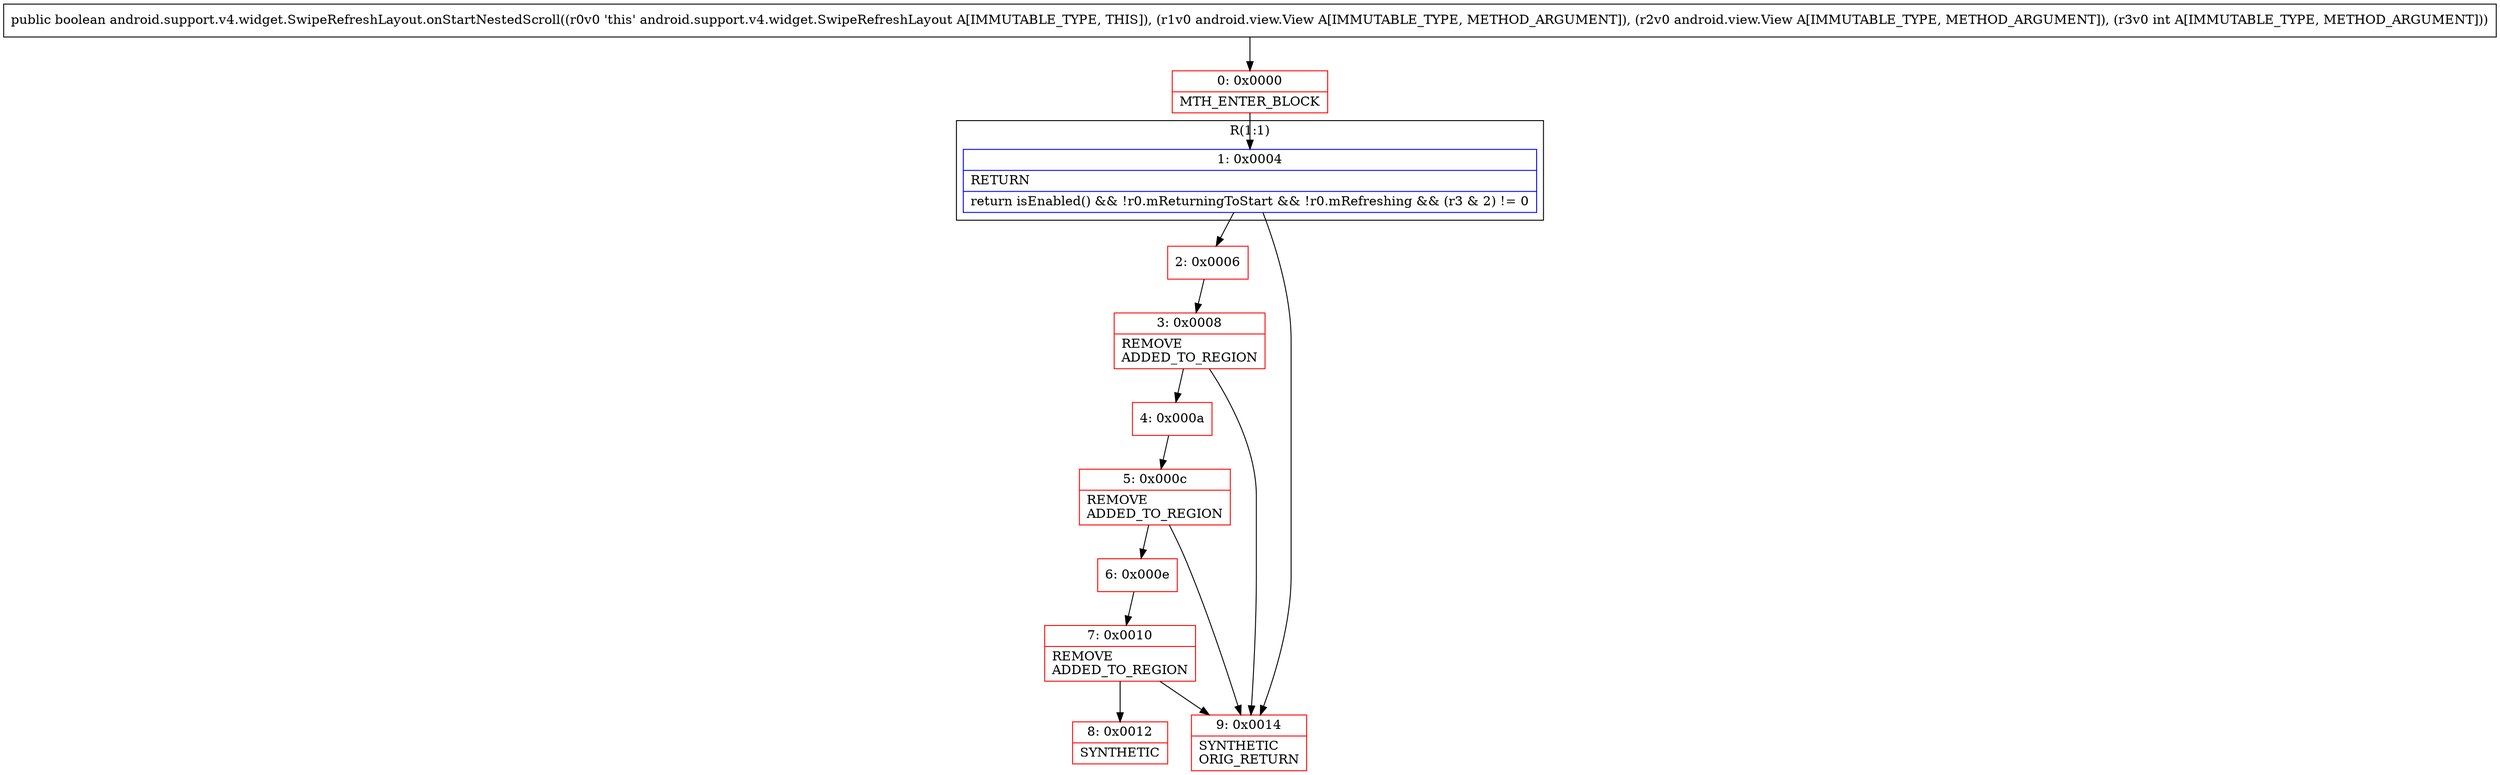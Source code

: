 digraph "CFG forandroid.support.v4.widget.SwipeRefreshLayout.onStartNestedScroll(Landroid\/view\/View;Landroid\/view\/View;I)Z" {
subgraph cluster_Region_1526883105 {
label = "R(1:1)";
node [shape=record,color=blue];
Node_1 [shape=record,label="{1\:\ 0x0004|RETURN\l|return isEnabled() && !r0.mReturningToStart && !r0.mRefreshing && (r3 & 2) != 0\l}"];
}
Node_0 [shape=record,color=red,label="{0\:\ 0x0000|MTH_ENTER_BLOCK\l}"];
Node_2 [shape=record,color=red,label="{2\:\ 0x0006}"];
Node_3 [shape=record,color=red,label="{3\:\ 0x0008|REMOVE\lADDED_TO_REGION\l}"];
Node_4 [shape=record,color=red,label="{4\:\ 0x000a}"];
Node_5 [shape=record,color=red,label="{5\:\ 0x000c|REMOVE\lADDED_TO_REGION\l}"];
Node_6 [shape=record,color=red,label="{6\:\ 0x000e}"];
Node_7 [shape=record,color=red,label="{7\:\ 0x0010|REMOVE\lADDED_TO_REGION\l}"];
Node_8 [shape=record,color=red,label="{8\:\ 0x0012|SYNTHETIC\l}"];
Node_9 [shape=record,color=red,label="{9\:\ 0x0014|SYNTHETIC\lORIG_RETURN\l}"];
MethodNode[shape=record,label="{public boolean android.support.v4.widget.SwipeRefreshLayout.onStartNestedScroll((r0v0 'this' android.support.v4.widget.SwipeRefreshLayout A[IMMUTABLE_TYPE, THIS]), (r1v0 android.view.View A[IMMUTABLE_TYPE, METHOD_ARGUMENT]), (r2v0 android.view.View A[IMMUTABLE_TYPE, METHOD_ARGUMENT]), (r3v0 int A[IMMUTABLE_TYPE, METHOD_ARGUMENT])) }"];
MethodNode -> Node_0;
Node_1 -> Node_2;
Node_1 -> Node_9;
Node_0 -> Node_1;
Node_2 -> Node_3;
Node_3 -> Node_4;
Node_3 -> Node_9;
Node_4 -> Node_5;
Node_5 -> Node_6;
Node_5 -> Node_9;
Node_6 -> Node_7;
Node_7 -> Node_8;
Node_7 -> Node_9;
}

